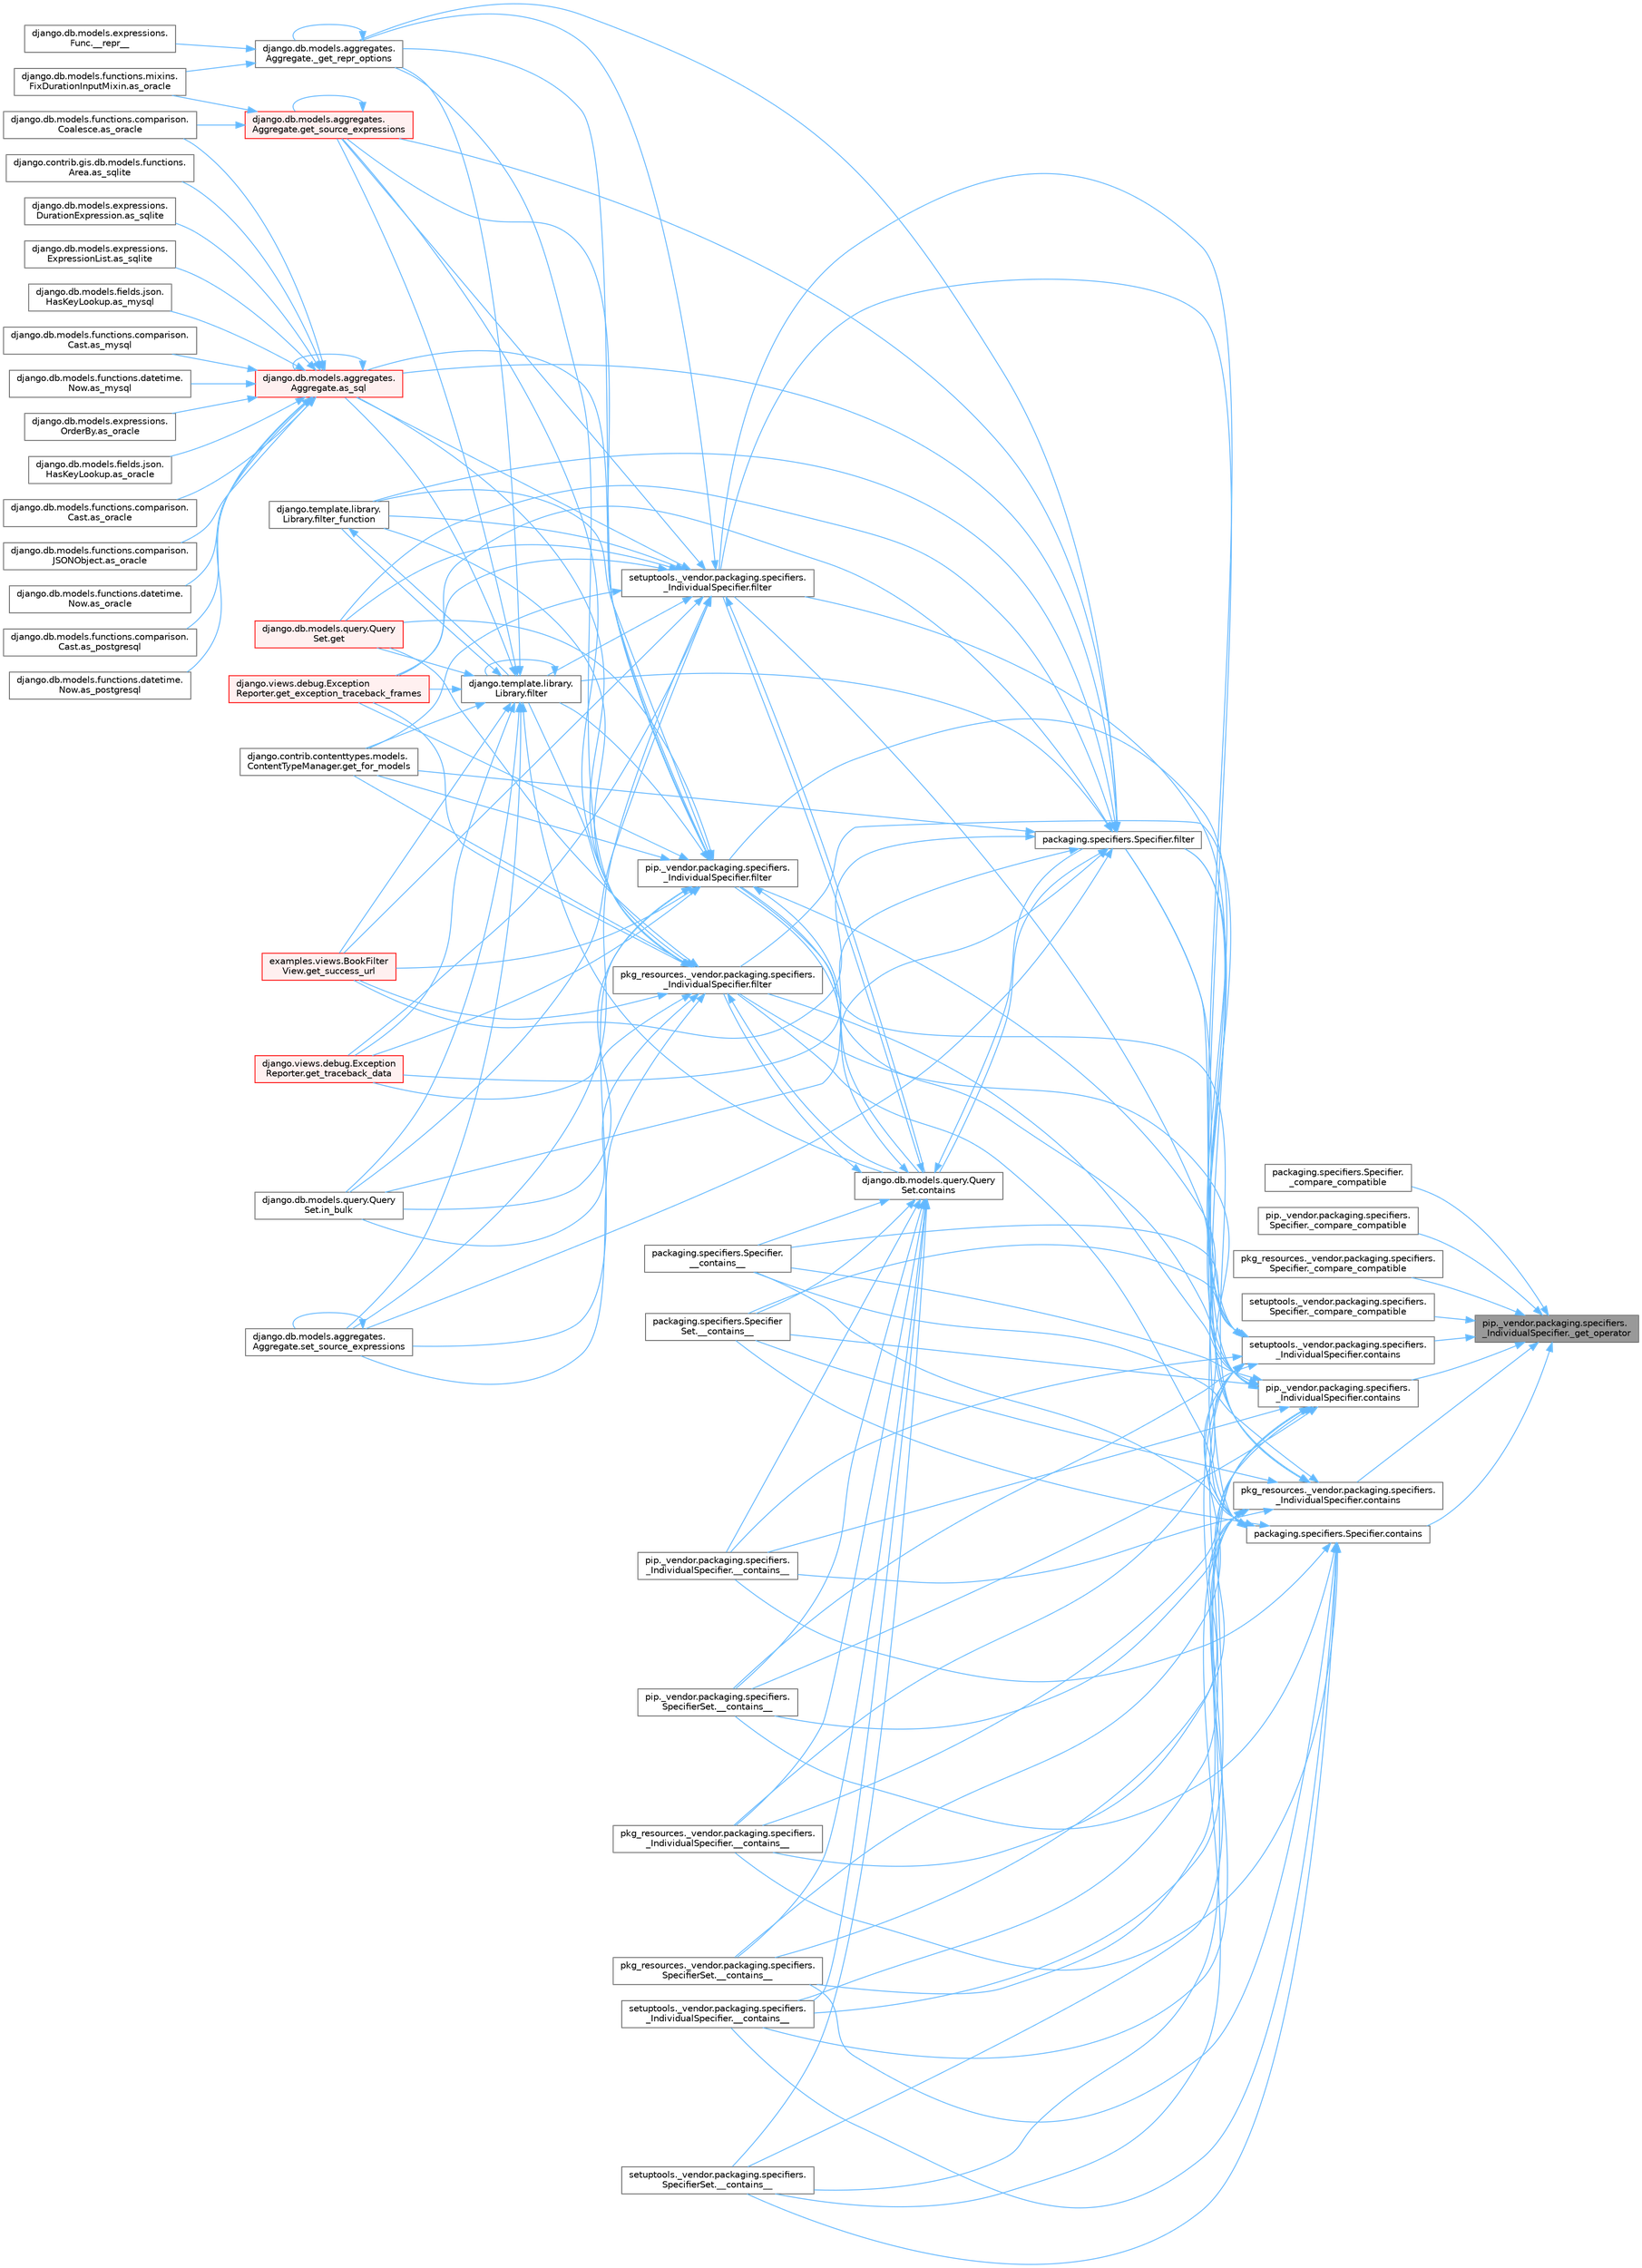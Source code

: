 digraph "pip._vendor.packaging.specifiers._IndividualSpecifier._get_operator"
{
 // LATEX_PDF_SIZE
  bgcolor="transparent";
  edge [fontname=Helvetica,fontsize=10,labelfontname=Helvetica,labelfontsize=10];
  node [fontname=Helvetica,fontsize=10,shape=box,height=0.2,width=0.4];
  rankdir="RL";
  Node1 [id="Node000001",label="pip._vendor.packaging.specifiers.\l_IndividualSpecifier._get_operator",height=0.2,width=0.4,color="gray40", fillcolor="grey60", style="filled", fontcolor="black",tooltip=" "];
  Node1 -> Node2 [id="edge1_Node000001_Node000002",dir="back",color="steelblue1",style="solid",tooltip=" "];
  Node2 [id="Node000002",label="packaging.specifiers.Specifier.\l_compare_compatible",height=0.2,width=0.4,color="grey40", fillcolor="white", style="filled",URL="$classpackaging_1_1specifiers_1_1_specifier.html#af9181b9df907a0b9c462b6cd3bc9aaca",tooltip=" "];
  Node1 -> Node3 [id="edge2_Node000001_Node000003",dir="back",color="steelblue1",style="solid",tooltip=" "];
  Node3 [id="Node000003",label="pip._vendor.packaging.specifiers.\lSpecifier._compare_compatible",height=0.2,width=0.4,color="grey40", fillcolor="white", style="filled",URL="$classpip_1_1__vendor_1_1packaging_1_1specifiers_1_1_specifier.html#ad3348ae7f143324b049592d00c802239",tooltip=" "];
  Node1 -> Node4 [id="edge3_Node000001_Node000004",dir="back",color="steelblue1",style="solid",tooltip=" "];
  Node4 [id="Node000004",label="pkg_resources._vendor.packaging.specifiers.\lSpecifier._compare_compatible",height=0.2,width=0.4,color="grey40", fillcolor="white", style="filled",URL="$classpkg__resources_1_1__vendor_1_1packaging_1_1specifiers_1_1_specifier.html#ac7643fdc194954af1f5ef5c570c3f19c",tooltip=" "];
  Node1 -> Node5 [id="edge4_Node000001_Node000005",dir="back",color="steelblue1",style="solid",tooltip=" "];
  Node5 [id="Node000005",label="setuptools._vendor.packaging.specifiers.\lSpecifier._compare_compatible",height=0.2,width=0.4,color="grey40", fillcolor="white", style="filled",URL="$classsetuptools_1_1__vendor_1_1packaging_1_1specifiers_1_1_specifier.html#adeccaa338c080d929d7abe27e75bd9a2",tooltip=" "];
  Node1 -> Node6 [id="edge5_Node000001_Node000006",dir="back",color="steelblue1",style="solid",tooltip=" "];
  Node6 [id="Node000006",label="packaging.specifiers.Specifier.contains",height=0.2,width=0.4,color="grey40", fillcolor="white", style="filled",URL="$classpackaging_1_1specifiers_1_1_specifier.html#a782f94ca4b4d15bd461fd4c7a1c64ea1",tooltip=" "];
  Node6 -> Node7 [id="edge6_Node000006_Node000007",dir="back",color="steelblue1",style="solid",tooltip=" "];
  Node7 [id="Node000007",label="packaging.specifiers.Specifier.\l__contains__",height=0.2,width=0.4,color="grey40", fillcolor="white", style="filled",URL="$classpackaging_1_1specifiers_1_1_specifier.html#adc6d0f14bb1eff89499eea42047f3ba1",tooltip=" "];
  Node6 -> Node8 [id="edge7_Node000006_Node000008",dir="back",color="steelblue1",style="solid",tooltip=" "];
  Node8 [id="Node000008",label="packaging.specifiers.Specifier\lSet.__contains__",height=0.2,width=0.4,color="grey40", fillcolor="white", style="filled",URL="$classpackaging_1_1specifiers_1_1_specifier_set.html#afe431232e3df02a4ebec8ed882319eb4",tooltip=" "];
  Node6 -> Node9 [id="edge8_Node000006_Node000009",dir="back",color="steelblue1",style="solid",tooltip=" "];
  Node9 [id="Node000009",label="pip._vendor.packaging.specifiers.\l_IndividualSpecifier.__contains__",height=0.2,width=0.4,color="grey40", fillcolor="white", style="filled",URL="$classpip_1_1__vendor_1_1packaging_1_1specifiers_1_1___individual_specifier.html#a838b430af2f5ab5d2241a7c0bdd0e99e",tooltip=" "];
  Node6 -> Node10 [id="edge9_Node000006_Node000010",dir="back",color="steelblue1",style="solid",tooltip=" "];
  Node10 [id="Node000010",label="pip._vendor.packaging.specifiers.\lSpecifierSet.__contains__",height=0.2,width=0.4,color="grey40", fillcolor="white", style="filled",URL="$classpip_1_1__vendor_1_1packaging_1_1specifiers_1_1_specifier_set.html#a6129bfedcd20834661d4883f7fbaed86",tooltip=" "];
  Node6 -> Node11 [id="edge10_Node000006_Node000011",dir="back",color="steelblue1",style="solid",tooltip=" "];
  Node11 [id="Node000011",label="pkg_resources._vendor.packaging.specifiers.\l_IndividualSpecifier.__contains__",height=0.2,width=0.4,color="grey40", fillcolor="white", style="filled",URL="$classpkg__resources_1_1__vendor_1_1packaging_1_1specifiers_1_1___individual_specifier.html#a2370a23a1faa6987b992d9e69069aa6b",tooltip=" "];
  Node6 -> Node12 [id="edge11_Node000006_Node000012",dir="back",color="steelblue1",style="solid",tooltip=" "];
  Node12 [id="Node000012",label="pkg_resources._vendor.packaging.specifiers.\lSpecifierSet.__contains__",height=0.2,width=0.4,color="grey40", fillcolor="white", style="filled",URL="$classpkg__resources_1_1__vendor_1_1packaging_1_1specifiers_1_1_specifier_set.html#aad5022ca5dea895ec350e338ba308529",tooltip=" "];
  Node6 -> Node13 [id="edge12_Node000006_Node000013",dir="back",color="steelblue1",style="solid",tooltip=" "];
  Node13 [id="Node000013",label="setuptools._vendor.packaging.specifiers.\l_IndividualSpecifier.__contains__",height=0.2,width=0.4,color="grey40", fillcolor="white", style="filled",URL="$classsetuptools_1_1__vendor_1_1packaging_1_1specifiers_1_1___individual_specifier.html#aff90cdb7b48e1e261461d10f6bbe8c5e",tooltip=" "];
  Node6 -> Node14 [id="edge13_Node000006_Node000014",dir="back",color="steelblue1",style="solid",tooltip=" "];
  Node14 [id="Node000014",label="setuptools._vendor.packaging.specifiers.\lSpecifierSet.__contains__",height=0.2,width=0.4,color="grey40", fillcolor="white", style="filled",URL="$classsetuptools_1_1__vendor_1_1packaging_1_1specifiers_1_1_specifier_set.html#a44a6f0f6a924c5c4fb150fff13c089c6",tooltip=" "];
  Node6 -> Node15 [id="edge14_Node000006_Node000015",dir="back",color="steelblue1",style="solid",tooltip=" "];
  Node15 [id="Node000015",label="packaging.specifiers.Specifier.filter",height=0.2,width=0.4,color="grey40", fillcolor="white", style="filled",URL="$classpackaging_1_1specifiers_1_1_specifier.html#a22d9e14c5343d89e742b098b6d7997f7",tooltip=" "];
  Node15 -> Node16 [id="edge15_Node000015_Node000016",dir="back",color="steelblue1",style="solid",tooltip=" "];
  Node16 [id="Node000016",label="django.db.models.aggregates.\lAggregate._get_repr_options",height=0.2,width=0.4,color="grey40", fillcolor="white", style="filled",URL="$classdjango_1_1db_1_1models_1_1aggregates_1_1_aggregate.html#a9256cb09b47d2922447ef2d7e78a9cc7",tooltip=" "];
  Node16 -> Node17 [id="edge16_Node000016_Node000017",dir="back",color="steelblue1",style="solid",tooltip=" "];
  Node17 [id="Node000017",label="django.db.models.expressions.\lFunc.__repr__",height=0.2,width=0.4,color="grey40", fillcolor="white", style="filled",URL="$classdjango_1_1db_1_1models_1_1expressions_1_1_func.html#ad1ef3800339ee0fc7cb10de00f83dc79",tooltip=" "];
  Node16 -> Node16 [id="edge17_Node000016_Node000016",dir="back",color="steelblue1",style="solid",tooltip=" "];
  Node16 -> Node18 [id="edge18_Node000016_Node000018",dir="back",color="steelblue1",style="solid",tooltip=" "];
  Node18 [id="Node000018",label="django.db.models.functions.mixins.\lFixDurationInputMixin.as_oracle",height=0.2,width=0.4,color="grey40", fillcolor="white", style="filled",URL="$classdjango_1_1db_1_1models_1_1functions_1_1mixins_1_1_fix_duration_input_mixin.html#a2e5d6957724a89d03541cc897b6e6e53",tooltip=" "];
  Node15 -> Node19 [id="edge19_Node000015_Node000019",dir="back",color="steelblue1",style="solid",tooltip=" "];
  Node19 [id="Node000019",label="django.db.models.aggregates.\lAggregate.as_sql",height=0.2,width=0.4,color="red", fillcolor="#FFF0F0", style="filled",URL="$classdjango_1_1db_1_1models_1_1aggregates_1_1_aggregate.html#aeb213202f480fabf5956d513efab08d6",tooltip=" "];
  Node19 -> Node20 [id="edge20_Node000019_Node000020",dir="back",color="steelblue1",style="solid",tooltip=" "];
  Node20 [id="Node000020",label="django.db.models.fields.json.\lHasKeyLookup.as_mysql",height=0.2,width=0.4,color="grey40", fillcolor="white", style="filled",URL="$classdjango_1_1db_1_1models_1_1fields_1_1json_1_1_has_key_lookup.html#a10f67427287f2c0ea32513ca6f481e96",tooltip=" "];
  Node19 -> Node21 [id="edge21_Node000019_Node000021",dir="back",color="steelblue1",style="solid",tooltip=" "];
  Node21 [id="Node000021",label="django.db.models.functions.comparison.\lCast.as_mysql",height=0.2,width=0.4,color="grey40", fillcolor="white", style="filled",URL="$classdjango_1_1db_1_1models_1_1functions_1_1comparison_1_1_cast.html#a447737891e955909c6a381529a67a84e",tooltip=" "];
  Node19 -> Node22 [id="edge22_Node000019_Node000022",dir="back",color="steelblue1",style="solid",tooltip=" "];
  Node22 [id="Node000022",label="django.db.models.functions.datetime.\lNow.as_mysql",height=0.2,width=0.4,color="grey40", fillcolor="white", style="filled",URL="$classdjango_1_1db_1_1models_1_1functions_1_1datetime_1_1_now.html#a070a9334fb198086c0c4e96e9725d92b",tooltip=" "];
  Node19 -> Node23 [id="edge23_Node000019_Node000023",dir="back",color="steelblue1",style="solid",tooltip=" "];
  Node23 [id="Node000023",label="django.db.models.expressions.\lOrderBy.as_oracle",height=0.2,width=0.4,color="grey40", fillcolor="white", style="filled",URL="$classdjango_1_1db_1_1models_1_1expressions_1_1_order_by.html#af9b6ede9b0df85d6bcf54f983b3a8f6a",tooltip=" "];
  Node19 -> Node24 [id="edge24_Node000019_Node000024",dir="back",color="steelblue1",style="solid",tooltip=" "];
  Node24 [id="Node000024",label="django.db.models.fields.json.\lHasKeyLookup.as_oracle",height=0.2,width=0.4,color="grey40", fillcolor="white", style="filled",URL="$classdjango_1_1db_1_1models_1_1fields_1_1json_1_1_has_key_lookup.html#afbb88aa4fb23b3ec3acdc695c2f52398",tooltip=" "];
  Node19 -> Node25 [id="edge25_Node000019_Node000025",dir="back",color="steelblue1",style="solid",tooltip=" "];
  Node25 [id="Node000025",label="django.db.models.functions.comparison.\lCast.as_oracle",height=0.2,width=0.4,color="grey40", fillcolor="white", style="filled",URL="$classdjango_1_1db_1_1models_1_1functions_1_1comparison_1_1_cast.html#ad466cd7ca85dc257d9e2718f41a263ec",tooltip=" "];
  Node19 -> Node26 [id="edge26_Node000019_Node000026",dir="back",color="steelblue1",style="solid",tooltip=" "];
  Node26 [id="Node000026",label="django.db.models.functions.comparison.\lCoalesce.as_oracle",height=0.2,width=0.4,color="grey40", fillcolor="white", style="filled",URL="$classdjango_1_1db_1_1models_1_1functions_1_1comparison_1_1_coalesce.html#a1bbeea180ef3ef4d8ba5d51d33d6ef85",tooltip=" "];
  Node19 -> Node27 [id="edge27_Node000019_Node000027",dir="back",color="steelblue1",style="solid",tooltip=" "];
  Node27 [id="Node000027",label="django.db.models.functions.comparison.\lJSONObject.as_oracle",height=0.2,width=0.4,color="grey40", fillcolor="white", style="filled",URL="$classdjango_1_1db_1_1models_1_1functions_1_1comparison_1_1_j_s_o_n_object.html#a4b4fa1161d27b0a9bbbdd0370e9af364",tooltip=" "];
  Node19 -> Node28 [id="edge28_Node000019_Node000028",dir="back",color="steelblue1",style="solid",tooltip=" "];
  Node28 [id="Node000028",label="django.db.models.functions.datetime.\lNow.as_oracle",height=0.2,width=0.4,color="grey40", fillcolor="white", style="filled",URL="$classdjango_1_1db_1_1models_1_1functions_1_1datetime_1_1_now.html#ad5e1ae918a5c4d39f675f98280440538",tooltip=" "];
  Node19 -> Node29 [id="edge29_Node000019_Node000029",dir="back",color="steelblue1",style="solid",tooltip=" "];
  Node29 [id="Node000029",label="django.db.models.functions.comparison.\lCast.as_postgresql",height=0.2,width=0.4,color="grey40", fillcolor="white", style="filled",URL="$classdjango_1_1db_1_1models_1_1functions_1_1comparison_1_1_cast.html#ae51aa6aa6fe8ca7064d8bca2f8e05188",tooltip=" "];
  Node19 -> Node30 [id="edge30_Node000019_Node000030",dir="back",color="steelblue1",style="solid",tooltip=" "];
  Node30 [id="Node000030",label="django.db.models.functions.datetime.\lNow.as_postgresql",height=0.2,width=0.4,color="grey40", fillcolor="white", style="filled",URL="$classdjango_1_1db_1_1models_1_1functions_1_1datetime_1_1_now.html#af1402a88867fc6d69f3f56f655f37fca",tooltip=" "];
  Node19 -> Node19 [id="edge31_Node000019_Node000019",dir="back",color="steelblue1",style="solid",tooltip=" "];
  Node19 -> Node31 [id="edge32_Node000019_Node000031",dir="back",color="steelblue1",style="solid",tooltip=" "];
  Node31 [id="Node000031",label="django.contrib.gis.db.models.functions.\lArea.as_sqlite",height=0.2,width=0.4,color="grey40", fillcolor="white", style="filled",URL="$classdjango_1_1contrib_1_1gis_1_1db_1_1models_1_1functions_1_1_area.html#ab8bfa3d35d4368e04318069dd28bd2ca",tooltip=" "];
  Node19 -> Node32 [id="edge33_Node000019_Node000032",dir="back",color="steelblue1",style="solid",tooltip=" "];
  Node32 [id="Node000032",label="django.db.models.expressions.\lDurationExpression.as_sqlite",height=0.2,width=0.4,color="grey40", fillcolor="white", style="filled",URL="$classdjango_1_1db_1_1models_1_1expressions_1_1_duration_expression.html#a5f33f70ca03904ce9b2e9824652e9fff",tooltip=" "];
  Node19 -> Node33 [id="edge34_Node000019_Node000033",dir="back",color="steelblue1",style="solid",tooltip=" "];
  Node33 [id="Node000033",label="django.db.models.expressions.\lExpressionList.as_sqlite",height=0.2,width=0.4,color="grey40", fillcolor="white", style="filled",URL="$classdjango_1_1db_1_1models_1_1expressions_1_1_expression_list.html#ae577275a98dec786535830e8d24aa13e",tooltip=" "];
  Node15 -> Node48 [id="edge35_Node000015_Node000048",dir="back",color="steelblue1",style="solid",tooltip=" "];
  Node48 [id="Node000048",label="django.db.models.query.Query\lSet.contains",height=0.2,width=0.4,color="grey40", fillcolor="white", style="filled",URL="$classdjango_1_1db_1_1models_1_1query_1_1_query_set.html#a242e569a4bce6723adc3e71fdc69b70f",tooltip=" "];
  Node48 -> Node7 [id="edge36_Node000048_Node000007",dir="back",color="steelblue1",style="solid",tooltip=" "];
  Node48 -> Node8 [id="edge37_Node000048_Node000008",dir="back",color="steelblue1",style="solid",tooltip=" "];
  Node48 -> Node9 [id="edge38_Node000048_Node000009",dir="back",color="steelblue1",style="solid",tooltip=" "];
  Node48 -> Node10 [id="edge39_Node000048_Node000010",dir="back",color="steelblue1",style="solid",tooltip=" "];
  Node48 -> Node11 [id="edge40_Node000048_Node000011",dir="back",color="steelblue1",style="solid",tooltip=" "];
  Node48 -> Node12 [id="edge41_Node000048_Node000012",dir="back",color="steelblue1",style="solid",tooltip=" "];
  Node48 -> Node13 [id="edge42_Node000048_Node000013",dir="back",color="steelblue1",style="solid",tooltip=" "];
  Node48 -> Node14 [id="edge43_Node000048_Node000014",dir="back",color="steelblue1",style="solid",tooltip=" "];
  Node48 -> Node15 [id="edge44_Node000048_Node000015",dir="back",color="steelblue1",style="solid",tooltip=" "];
  Node48 -> Node49 [id="edge45_Node000048_Node000049",dir="back",color="steelblue1",style="solid",tooltip=" "];
  Node49 [id="Node000049",label="pip._vendor.packaging.specifiers.\l_IndividualSpecifier.filter",height=0.2,width=0.4,color="grey40", fillcolor="white", style="filled",URL="$classpip_1_1__vendor_1_1packaging_1_1specifiers_1_1___individual_specifier.html#a6203976cfa5ddd6a1f47f8dfe0669fd7",tooltip=" "];
  Node49 -> Node16 [id="edge46_Node000049_Node000016",dir="back",color="steelblue1",style="solid",tooltip=" "];
  Node49 -> Node19 [id="edge47_Node000049_Node000019",dir="back",color="steelblue1",style="solid",tooltip=" "];
  Node49 -> Node48 [id="edge48_Node000049_Node000048",dir="back",color="steelblue1",style="solid",tooltip=" "];
  Node49 -> Node50 [id="edge49_Node000049_Node000050",dir="back",color="steelblue1",style="solid",tooltip=" "];
  Node50 [id="Node000050",label="django.template.library.\lLibrary.filter",height=0.2,width=0.4,color="grey40", fillcolor="white", style="filled",URL="$classdjango_1_1template_1_1library_1_1_library.html#ac67bb1211ffc0354d5bf33029a58aa43",tooltip=" "];
  Node50 -> Node16 [id="edge50_Node000050_Node000016",dir="back",color="steelblue1",style="solid",tooltip=" "];
  Node50 -> Node19 [id="edge51_Node000050_Node000019",dir="back",color="steelblue1",style="solid",tooltip=" "];
  Node50 -> Node48 [id="edge52_Node000050_Node000048",dir="back",color="steelblue1",style="solid",tooltip=" "];
  Node50 -> Node50 [id="edge53_Node000050_Node000050",dir="back",color="steelblue1",style="solid",tooltip=" "];
  Node50 -> Node51 [id="edge54_Node000050_Node000051",dir="back",color="steelblue1",style="solid",tooltip=" "];
  Node51 [id="Node000051",label="django.template.library.\lLibrary.filter_function",height=0.2,width=0.4,color="grey40", fillcolor="white", style="filled",URL="$classdjango_1_1template_1_1library_1_1_library.html#ac31ca4b9799430f0623aea9d177a04dc",tooltip=" "];
  Node51 -> Node50 [id="edge55_Node000051_Node000050",dir="back",color="steelblue1",style="solid",tooltip=" "];
  Node50 -> Node52 [id="edge56_Node000050_Node000052",dir="back",color="steelblue1",style="solid",tooltip=" "];
  Node52 [id="Node000052",label="django.db.models.query.Query\lSet.get",height=0.2,width=0.4,color="red", fillcolor="#FFF0F0", style="filled",URL="$classdjango_1_1db_1_1models_1_1query_1_1_query_set.html#afe9afa909843984d4fa4c2555f0f1310",tooltip=" "];
  Node50 -> Node2615 [id="edge57_Node000050_Node002615",dir="back",color="steelblue1",style="solid",tooltip=" "];
  Node2615 [id="Node002615",label="django.views.debug.Exception\lReporter.get_exception_traceback_frames",height=0.2,width=0.4,color="red", fillcolor="#FFF0F0", style="filled",URL="$classdjango_1_1views_1_1debug_1_1_exception_reporter.html#a326b08b3941038a5504f8e0a846bae68",tooltip=" "];
  Node50 -> Node699 [id="edge58_Node000050_Node000699",dir="back",color="steelblue1",style="solid",tooltip=" "];
  Node699 [id="Node000699",label="django.contrib.contenttypes.models.\lContentTypeManager.get_for_models",height=0.2,width=0.4,color="grey40", fillcolor="white", style="filled",URL="$classdjango_1_1contrib_1_1contenttypes_1_1models_1_1_content_type_manager.html#a541a2e215680799739b6f8c1b19ddda4",tooltip=" "];
  Node50 -> Node2617 [id="edge59_Node000050_Node002617",dir="back",color="steelblue1",style="solid",tooltip=" "];
  Node2617 [id="Node002617",label="django.db.models.aggregates.\lAggregate.get_source_expressions",height=0.2,width=0.4,color="red", fillcolor="#FFF0F0", style="filled",URL="$classdjango_1_1db_1_1models_1_1aggregates_1_1_aggregate.html#a4a47839518c013f780a931e4bcf2d4f1",tooltip=" "];
  Node2617 -> Node26 [id="edge60_Node002617_Node000026",dir="back",color="steelblue1",style="solid",tooltip=" "];
  Node2617 -> Node18 [id="edge61_Node002617_Node000018",dir="back",color="steelblue1",style="solid",tooltip=" "];
  Node2617 -> Node2617 [id="edge62_Node002617_Node002617",dir="back",color="steelblue1",style="solid",tooltip=" "];
  Node50 -> Node2619 [id="edge63_Node000050_Node002619",dir="back",color="steelblue1",style="solid",tooltip=" "];
  Node2619 [id="Node002619",label="examples.views.BookFilter\lView.get_success_url",height=0.2,width=0.4,color="red", fillcolor="#FFF0F0", style="filled",URL="$classexamples_1_1views_1_1_book_filter_view.html#aa2850ac24b9acf2933ac3db160ee5a56",tooltip=" "];
  Node50 -> Node163 [id="edge64_Node000050_Node000163",dir="back",color="steelblue1",style="solid",tooltip=" "];
  Node163 [id="Node000163",label="django.views.debug.Exception\lReporter.get_traceback_data",height=0.2,width=0.4,color="red", fillcolor="#FFF0F0", style="filled",URL="$classdjango_1_1views_1_1debug_1_1_exception_reporter.html#ada9d00ba4c901b186db405e92ebbc211",tooltip=" "];
  Node50 -> Node2620 [id="edge65_Node000050_Node002620",dir="back",color="steelblue1",style="solid",tooltip=" "];
  Node2620 [id="Node002620",label="django.db.models.query.Query\lSet.in_bulk",height=0.2,width=0.4,color="grey40", fillcolor="white", style="filled",URL="$classdjango_1_1db_1_1models_1_1query_1_1_query_set.html#a5958a37586e4e5a39b6b2f8e3fa65d86",tooltip=" "];
  Node50 -> Node2621 [id="edge66_Node000050_Node002621",dir="back",color="steelblue1",style="solid",tooltip=" "];
  Node2621 [id="Node002621",label="django.db.models.aggregates.\lAggregate.set_source_expressions",height=0.2,width=0.4,color="grey40", fillcolor="white", style="filled",URL="$classdjango_1_1db_1_1models_1_1aggregates_1_1_aggregate.html#ae123c87f582b2a3de60590013454b69f",tooltip=" "];
  Node2621 -> Node2621 [id="edge67_Node002621_Node002621",dir="back",color="steelblue1",style="solid",tooltip=" "];
  Node49 -> Node51 [id="edge68_Node000049_Node000051",dir="back",color="steelblue1",style="solid",tooltip=" "];
  Node49 -> Node52 [id="edge69_Node000049_Node000052",dir="back",color="steelblue1",style="solid",tooltip=" "];
  Node49 -> Node2615 [id="edge70_Node000049_Node002615",dir="back",color="steelblue1",style="solid",tooltip=" "];
  Node49 -> Node699 [id="edge71_Node000049_Node000699",dir="back",color="steelblue1",style="solid",tooltip=" "];
  Node49 -> Node2617 [id="edge72_Node000049_Node002617",dir="back",color="steelblue1",style="solid",tooltip=" "];
  Node49 -> Node2619 [id="edge73_Node000049_Node002619",dir="back",color="steelblue1",style="solid",tooltip=" "];
  Node49 -> Node163 [id="edge74_Node000049_Node000163",dir="back",color="steelblue1",style="solid",tooltip=" "];
  Node49 -> Node2620 [id="edge75_Node000049_Node002620",dir="back",color="steelblue1",style="solid",tooltip=" "];
  Node49 -> Node2621 [id="edge76_Node000049_Node002621",dir="back",color="steelblue1",style="solid",tooltip=" "];
  Node48 -> Node3182 [id="edge77_Node000048_Node003182",dir="back",color="steelblue1",style="solid",tooltip=" "];
  Node3182 [id="Node003182",label="pkg_resources._vendor.packaging.specifiers.\l_IndividualSpecifier.filter",height=0.2,width=0.4,color="grey40", fillcolor="white", style="filled",URL="$classpkg__resources_1_1__vendor_1_1packaging_1_1specifiers_1_1___individual_specifier.html#ad284c0e05b23f4b6838266492c00fc3e",tooltip=" "];
  Node3182 -> Node16 [id="edge78_Node003182_Node000016",dir="back",color="steelblue1",style="solid",tooltip=" "];
  Node3182 -> Node19 [id="edge79_Node003182_Node000019",dir="back",color="steelblue1",style="solid",tooltip=" "];
  Node3182 -> Node48 [id="edge80_Node003182_Node000048",dir="back",color="steelblue1",style="solid",tooltip=" "];
  Node3182 -> Node50 [id="edge81_Node003182_Node000050",dir="back",color="steelblue1",style="solid",tooltip=" "];
  Node3182 -> Node51 [id="edge82_Node003182_Node000051",dir="back",color="steelblue1",style="solid",tooltip=" "];
  Node3182 -> Node52 [id="edge83_Node003182_Node000052",dir="back",color="steelblue1",style="solid",tooltip=" "];
  Node3182 -> Node2615 [id="edge84_Node003182_Node002615",dir="back",color="steelblue1",style="solid",tooltip=" "];
  Node3182 -> Node699 [id="edge85_Node003182_Node000699",dir="back",color="steelblue1",style="solid",tooltip=" "];
  Node3182 -> Node2617 [id="edge86_Node003182_Node002617",dir="back",color="steelblue1",style="solid",tooltip=" "];
  Node3182 -> Node2619 [id="edge87_Node003182_Node002619",dir="back",color="steelblue1",style="solid",tooltip=" "];
  Node3182 -> Node163 [id="edge88_Node003182_Node000163",dir="back",color="steelblue1",style="solid",tooltip=" "];
  Node3182 -> Node2620 [id="edge89_Node003182_Node002620",dir="back",color="steelblue1",style="solid",tooltip=" "];
  Node3182 -> Node2621 [id="edge90_Node003182_Node002621",dir="back",color="steelblue1",style="solid",tooltip=" "];
  Node48 -> Node3183 [id="edge91_Node000048_Node003183",dir="back",color="steelblue1",style="solid",tooltip=" "];
  Node3183 [id="Node003183",label="setuptools._vendor.packaging.specifiers.\l_IndividualSpecifier.filter",height=0.2,width=0.4,color="grey40", fillcolor="white", style="filled",URL="$classsetuptools_1_1__vendor_1_1packaging_1_1specifiers_1_1___individual_specifier.html#a7f35b396bffe2a5276887eda17fd660b",tooltip=" "];
  Node3183 -> Node16 [id="edge92_Node003183_Node000016",dir="back",color="steelblue1",style="solid",tooltip=" "];
  Node3183 -> Node19 [id="edge93_Node003183_Node000019",dir="back",color="steelblue1",style="solid",tooltip=" "];
  Node3183 -> Node48 [id="edge94_Node003183_Node000048",dir="back",color="steelblue1",style="solid",tooltip=" "];
  Node3183 -> Node50 [id="edge95_Node003183_Node000050",dir="back",color="steelblue1",style="solid",tooltip=" "];
  Node3183 -> Node51 [id="edge96_Node003183_Node000051",dir="back",color="steelblue1",style="solid",tooltip=" "];
  Node3183 -> Node52 [id="edge97_Node003183_Node000052",dir="back",color="steelblue1",style="solid",tooltip=" "];
  Node3183 -> Node2615 [id="edge98_Node003183_Node002615",dir="back",color="steelblue1",style="solid",tooltip=" "];
  Node3183 -> Node699 [id="edge99_Node003183_Node000699",dir="back",color="steelblue1",style="solid",tooltip=" "];
  Node3183 -> Node2617 [id="edge100_Node003183_Node002617",dir="back",color="steelblue1",style="solid",tooltip=" "];
  Node3183 -> Node2619 [id="edge101_Node003183_Node002619",dir="back",color="steelblue1",style="solid",tooltip=" "];
  Node3183 -> Node163 [id="edge102_Node003183_Node000163",dir="back",color="steelblue1",style="solid",tooltip=" "];
  Node3183 -> Node2620 [id="edge103_Node003183_Node002620",dir="back",color="steelblue1",style="solid",tooltip=" "];
  Node3183 -> Node2621 [id="edge104_Node003183_Node002621",dir="back",color="steelblue1",style="solid",tooltip=" "];
  Node15 -> Node50 [id="edge105_Node000015_Node000050",dir="back",color="steelblue1",style="solid",tooltip=" "];
  Node15 -> Node51 [id="edge106_Node000015_Node000051",dir="back",color="steelblue1",style="solid",tooltip=" "];
  Node15 -> Node52 [id="edge107_Node000015_Node000052",dir="back",color="steelblue1",style="solid",tooltip=" "];
  Node15 -> Node2615 [id="edge108_Node000015_Node002615",dir="back",color="steelblue1",style="solid",tooltip=" "];
  Node15 -> Node699 [id="edge109_Node000015_Node000699",dir="back",color="steelblue1",style="solid",tooltip=" "];
  Node15 -> Node2617 [id="edge110_Node000015_Node002617",dir="back",color="steelblue1",style="solid",tooltip=" "];
  Node15 -> Node2619 [id="edge111_Node000015_Node002619",dir="back",color="steelblue1",style="solid",tooltip=" "];
  Node15 -> Node163 [id="edge112_Node000015_Node000163",dir="back",color="steelblue1",style="solid",tooltip=" "];
  Node15 -> Node2620 [id="edge113_Node000015_Node002620",dir="back",color="steelblue1",style="solid",tooltip=" "];
  Node15 -> Node2621 [id="edge114_Node000015_Node002621",dir="back",color="steelblue1",style="solid",tooltip=" "];
  Node6 -> Node49 [id="edge115_Node000006_Node000049",dir="back",color="steelblue1",style="solid",tooltip=" "];
  Node6 -> Node3182 [id="edge116_Node000006_Node003182",dir="back",color="steelblue1",style="solid",tooltip=" "];
  Node6 -> Node3183 [id="edge117_Node000006_Node003183",dir="back",color="steelblue1",style="solid",tooltip=" "];
  Node1 -> Node3184 [id="edge118_Node000001_Node003184",dir="back",color="steelblue1",style="solid",tooltip=" "];
  Node3184 [id="Node003184",label="pip._vendor.packaging.specifiers.\l_IndividualSpecifier.contains",height=0.2,width=0.4,color="grey40", fillcolor="white", style="filled",URL="$classpip_1_1__vendor_1_1packaging_1_1specifiers_1_1___individual_specifier.html#a0225ec2329bc258c9ff7d62a4ad6dde5",tooltip=" "];
  Node3184 -> Node7 [id="edge119_Node003184_Node000007",dir="back",color="steelblue1",style="solid",tooltip=" "];
  Node3184 -> Node8 [id="edge120_Node003184_Node000008",dir="back",color="steelblue1",style="solid",tooltip=" "];
  Node3184 -> Node9 [id="edge121_Node003184_Node000009",dir="back",color="steelblue1",style="solid",tooltip=" "];
  Node3184 -> Node10 [id="edge122_Node003184_Node000010",dir="back",color="steelblue1",style="solid",tooltip=" "];
  Node3184 -> Node11 [id="edge123_Node003184_Node000011",dir="back",color="steelblue1",style="solid",tooltip=" "];
  Node3184 -> Node12 [id="edge124_Node003184_Node000012",dir="back",color="steelblue1",style="solid",tooltip=" "];
  Node3184 -> Node13 [id="edge125_Node003184_Node000013",dir="back",color="steelblue1",style="solid",tooltip=" "];
  Node3184 -> Node14 [id="edge126_Node003184_Node000014",dir="back",color="steelblue1",style="solid",tooltip=" "];
  Node3184 -> Node15 [id="edge127_Node003184_Node000015",dir="back",color="steelblue1",style="solid",tooltip=" "];
  Node3184 -> Node49 [id="edge128_Node003184_Node000049",dir="back",color="steelblue1",style="solid",tooltip=" "];
  Node3184 -> Node3182 [id="edge129_Node003184_Node003182",dir="back",color="steelblue1",style="solid",tooltip=" "];
  Node3184 -> Node3183 [id="edge130_Node003184_Node003183",dir="back",color="steelblue1",style="solid",tooltip=" "];
  Node1 -> Node3185 [id="edge131_Node000001_Node003185",dir="back",color="steelblue1",style="solid",tooltip=" "];
  Node3185 [id="Node003185",label="pkg_resources._vendor.packaging.specifiers.\l_IndividualSpecifier.contains",height=0.2,width=0.4,color="grey40", fillcolor="white", style="filled",URL="$classpkg__resources_1_1__vendor_1_1packaging_1_1specifiers_1_1___individual_specifier.html#ad490fa0c3edddc0b101c1f2a13af7644",tooltip=" "];
  Node3185 -> Node7 [id="edge132_Node003185_Node000007",dir="back",color="steelblue1",style="solid",tooltip=" "];
  Node3185 -> Node8 [id="edge133_Node003185_Node000008",dir="back",color="steelblue1",style="solid",tooltip=" "];
  Node3185 -> Node9 [id="edge134_Node003185_Node000009",dir="back",color="steelblue1",style="solid",tooltip=" "];
  Node3185 -> Node10 [id="edge135_Node003185_Node000010",dir="back",color="steelblue1",style="solid",tooltip=" "];
  Node3185 -> Node11 [id="edge136_Node003185_Node000011",dir="back",color="steelblue1",style="solid",tooltip=" "];
  Node3185 -> Node12 [id="edge137_Node003185_Node000012",dir="back",color="steelblue1",style="solid",tooltip=" "];
  Node3185 -> Node13 [id="edge138_Node003185_Node000013",dir="back",color="steelblue1",style="solid",tooltip=" "];
  Node3185 -> Node14 [id="edge139_Node003185_Node000014",dir="back",color="steelblue1",style="solid",tooltip=" "];
  Node3185 -> Node15 [id="edge140_Node003185_Node000015",dir="back",color="steelblue1",style="solid",tooltip=" "];
  Node3185 -> Node49 [id="edge141_Node003185_Node000049",dir="back",color="steelblue1",style="solid",tooltip=" "];
  Node3185 -> Node3182 [id="edge142_Node003185_Node003182",dir="back",color="steelblue1",style="solid",tooltip=" "];
  Node3185 -> Node3183 [id="edge143_Node003185_Node003183",dir="back",color="steelblue1",style="solid",tooltip=" "];
  Node1 -> Node3186 [id="edge144_Node000001_Node003186",dir="back",color="steelblue1",style="solid",tooltip=" "];
  Node3186 [id="Node003186",label="setuptools._vendor.packaging.specifiers.\l_IndividualSpecifier.contains",height=0.2,width=0.4,color="grey40", fillcolor="white", style="filled",URL="$classsetuptools_1_1__vendor_1_1packaging_1_1specifiers_1_1___individual_specifier.html#aed6d984e133bfe928b2ee6e1315a1d00",tooltip=" "];
  Node3186 -> Node7 [id="edge145_Node003186_Node000007",dir="back",color="steelblue1",style="solid",tooltip=" "];
  Node3186 -> Node8 [id="edge146_Node003186_Node000008",dir="back",color="steelblue1",style="solid",tooltip=" "];
  Node3186 -> Node9 [id="edge147_Node003186_Node000009",dir="back",color="steelblue1",style="solid",tooltip=" "];
  Node3186 -> Node10 [id="edge148_Node003186_Node000010",dir="back",color="steelblue1",style="solid",tooltip=" "];
  Node3186 -> Node11 [id="edge149_Node003186_Node000011",dir="back",color="steelblue1",style="solid",tooltip=" "];
  Node3186 -> Node12 [id="edge150_Node003186_Node000012",dir="back",color="steelblue1",style="solid",tooltip=" "];
  Node3186 -> Node13 [id="edge151_Node003186_Node000013",dir="back",color="steelblue1",style="solid",tooltip=" "];
  Node3186 -> Node14 [id="edge152_Node003186_Node000014",dir="back",color="steelblue1",style="solid",tooltip=" "];
  Node3186 -> Node15 [id="edge153_Node003186_Node000015",dir="back",color="steelblue1",style="solid",tooltip=" "];
  Node3186 -> Node49 [id="edge154_Node003186_Node000049",dir="back",color="steelblue1",style="solid",tooltip=" "];
  Node3186 -> Node3182 [id="edge155_Node003186_Node003182",dir="back",color="steelblue1",style="solid",tooltip=" "];
  Node3186 -> Node3183 [id="edge156_Node003186_Node003183",dir="back",color="steelblue1",style="solid",tooltip=" "];
}
